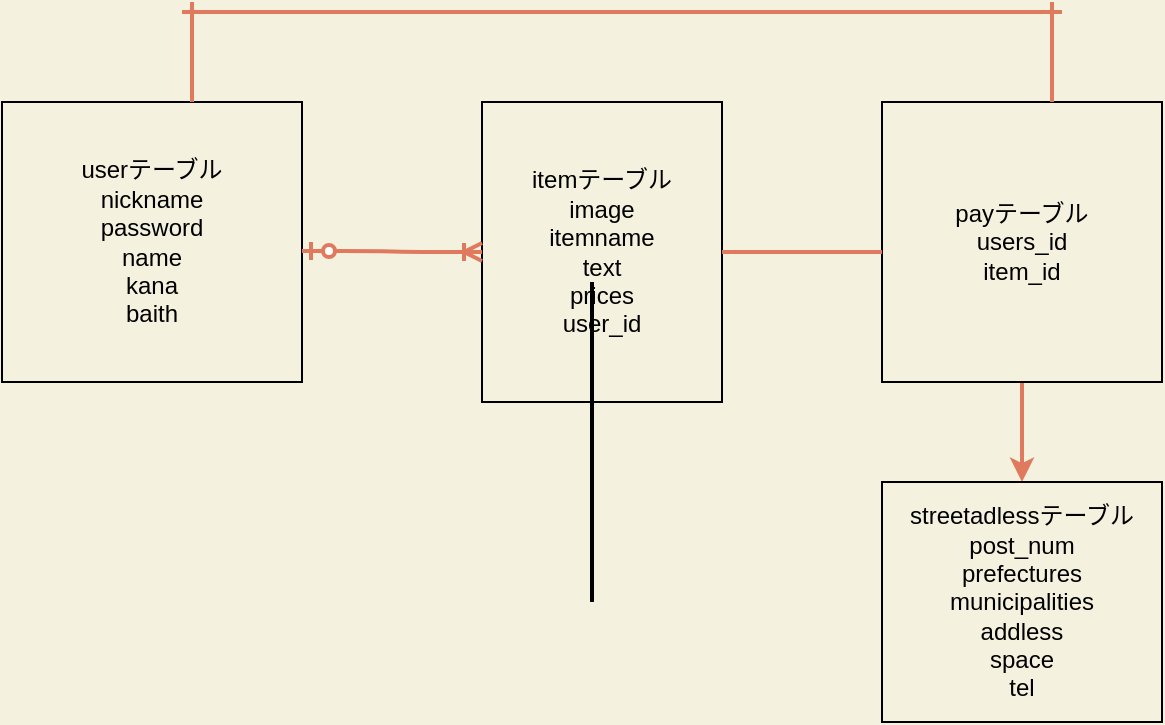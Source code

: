 <mxfile version="14.2.4" type="embed">
    <diagram id="8QZAsLc_vqQIYrThCr17" name="ページ1">
        <mxGraphModel dx="707" dy="530" grid="1" gridSize="10" guides="1" tooltips="1" connect="1" arrows="1" fold="1" page="1" pageScale="1" pageWidth="850" pageHeight="1100" background="#F4F1DE" math="0" shadow="0">
            <root>
                <mxCell id="0"/>
                <mxCell id="1" parent="0"/>
                <mxCell id="8" style="edgeStyle=orthogonalEdgeStyle;rounded=1;sketch=0;orthogonalLoop=1;jettySize=auto;html=1;exitX=0.5;exitY=1;exitDx=0;exitDy=0;entryX=0;entryY=0;entryDx=0;entryDy=0;fillColor=#F2CC8F;fontColor=#393C56;strokeColor=none;" edge="1" parent="1">
                    <mxGeometry relative="1" as="geometry">
                        <mxPoint x="180" y="200" as="sourcePoint"/>
                        <mxPoint x="280" y="320" as="targetPoint"/>
                    </mxGeometry>
                </mxCell>
                <mxCell id="108" style="edgeStyle=none;rounded=1;sketch=0;orthogonalLoop=1;jettySize=auto;html=1;exitX=0.5;exitY=0;exitDx=0;exitDy=0;strokeColor=#E07A5F;strokeWidth=2;fillColor=#F2CC8F;fontColor=#000000;" edge="1" parent="1">
                    <mxGeometry relative="1" as="geometry">
                        <mxPoint x="170" y="50" as="sourcePoint"/>
                        <mxPoint x="170" y="50" as="targetPoint"/>
                    </mxGeometry>
                </mxCell>
                <mxCell id="124" value="userテーブル&lt;br&gt;nickname&lt;br&gt;password&lt;br&gt;name&lt;br&gt;kana&lt;br&gt;baith" style="rounded=0;whiteSpace=wrap;html=1;sketch=0;strokeColor=#000000;fillColor=none;fontColor=#000000;" vertex="1" parent="1">
                    <mxGeometry x="80" y="80" width="150" height="140" as="geometry"/>
                </mxCell>
                <mxCell id="125" value="itemテーブル&lt;br&gt;image&lt;br&gt;itemname&lt;br&gt;text&lt;br&gt;prices&lt;br&gt;user_id&lt;br&gt;" style="rounded=0;whiteSpace=wrap;html=1;sketch=0;strokeColor=#000000;fillColor=none;fontColor=#000000;" vertex="1" parent="1">
                    <mxGeometry x="320" y="80" width="120" height="150" as="geometry"/>
                </mxCell>
                <mxCell id="138" style="edgeStyle=none;rounded=1;sketch=0;orthogonalLoop=1;jettySize=auto;html=1;exitX=0.5;exitY=1;exitDx=0;exitDy=0;entryX=0.5;entryY=0;entryDx=0;entryDy=0;strokeColor=#E07A5F;strokeWidth=2;fillColor=#F2CC8F;fontColor=#000000;" edge="1" parent="1" source="126" target="128">
                    <mxGeometry relative="1" as="geometry"/>
                </mxCell>
                <mxCell id="126" value="payテーブル&lt;br&gt;users_id&lt;br&gt;item_id" style="whiteSpace=wrap;html=1;aspect=fixed;rounded=0;sketch=0;strokeColor=#000000;fillColor=none;fontColor=#000000;" vertex="1" parent="1">
                    <mxGeometry x="520" y="80" width="140" height="140" as="geometry"/>
                </mxCell>
                <mxCell id="127" style="edgeStyle=none;rounded=1;sketch=0;orthogonalLoop=1;jettySize=auto;html=1;exitX=0.5;exitY=1;exitDx=0;exitDy=0;strokeColor=#E07A5F;strokeWidth=2;fillColor=#F2CC8F;fontColor=#000000;" edge="1" parent="1" source="126" target="126">
                    <mxGeometry relative="1" as="geometry"/>
                </mxCell>
                <mxCell id="128" value="streetadlessテーブル&lt;br&gt;post_num&lt;br&gt;prefectures&lt;br&gt;municipalities&lt;br&gt;addless&lt;br&gt;space&lt;br&gt;tel" style="rounded=0;whiteSpace=wrap;html=1;sketch=0;strokeColor=#000000;fillColor=none;fontColor=#000000;" vertex="1" parent="1">
                    <mxGeometry x="520" y="270" width="140" height="120" as="geometry"/>
                </mxCell>
                <mxCell id="135" value="" style="edgeStyle=entityRelationEdgeStyle;fontSize=12;html=1;endArrow=ERoneToMany;startArrow=ERzeroToOne;strokeColor=#E07A5F;strokeWidth=2;fillColor=#F2CC8F;" edge="1" parent="1">
                    <mxGeometry width="100" height="100" relative="1" as="geometry">
                        <mxPoint x="230" y="154.5" as="sourcePoint"/>
                        <mxPoint x="320" y="155" as="targetPoint"/>
                    </mxGeometry>
                </mxCell>
                <mxCell id="137" value="" style="line;strokeWidth=2;html=1;rounded=0;sketch=0;fillColor=none;fontColor=#000000;strokeColor=#E07A5F;" vertex="1" parent="1">
                    <mxGeometry x="440" y="150" width="80" height="10" as="geometry"/>
                </mxCell>
                <mxCell id="139" style="edgeStyle=none;rounded=1;sketch=0;orthogonalLoop=1;jettySize=auto;html=1;exitX=1;exitY=0;exitDx=0;exitDy=0;strokeColor=#E07A5F;strokeWidth=2;fillColor=#F2CC8F;fontColor=#000000;" edge="1" parent="1" source="124" target="124">
                    <mxGeometry relative="1" as="geometry"/>
                </mxCell>
                <mxCell id="144" value="" style="line;strokeWidth=2;direction=south;html=1;rounded=0;sketch=0;fillColor=none;fontColor=#000000;" vertex="1" parent="1">
                    <mxGeometry x="370" y="170" width="10" height="160" as="geometry"/>
                </mxCell>
                <mxCell id="149" value="" style="line;strokeWidth=2;direction=south;html=1;rounded=0;sketch=0;fillColor=none;fontColor=#000000;strokeColor=#E07A5F;" vertex="1" parent="1">
                    <mxGeometry x="600" y="30" width="10" height="50" as="geometry"/>
                </mxCell>
                <mxCell id="150" value="" style="line;strokeWidth=2;html=1;rounded=0;sketch=0;fillColor=none;fontColor=#000000;strokeColor=#E07A5F;" vertex="1" parent="1">
                    <mxGeometry x="170" y="30" width="440" height="10" as="geometry"/>
                </mxCell>
                <mxCell id="151" value="" style="line;strokeWidth=2;direction=south;html=1;rounded=0;sketch=0;fillColor=none;fontColor=#000000;strokeColor=#E07A5F;" vertex="1" parent="1">
                    <mxGeometry x="170" y="30" width="10" height="50" as="geometry"/>
                </mxCell>
            </root>
        </mxGraphModel>
    </diagram>
</mxfile>